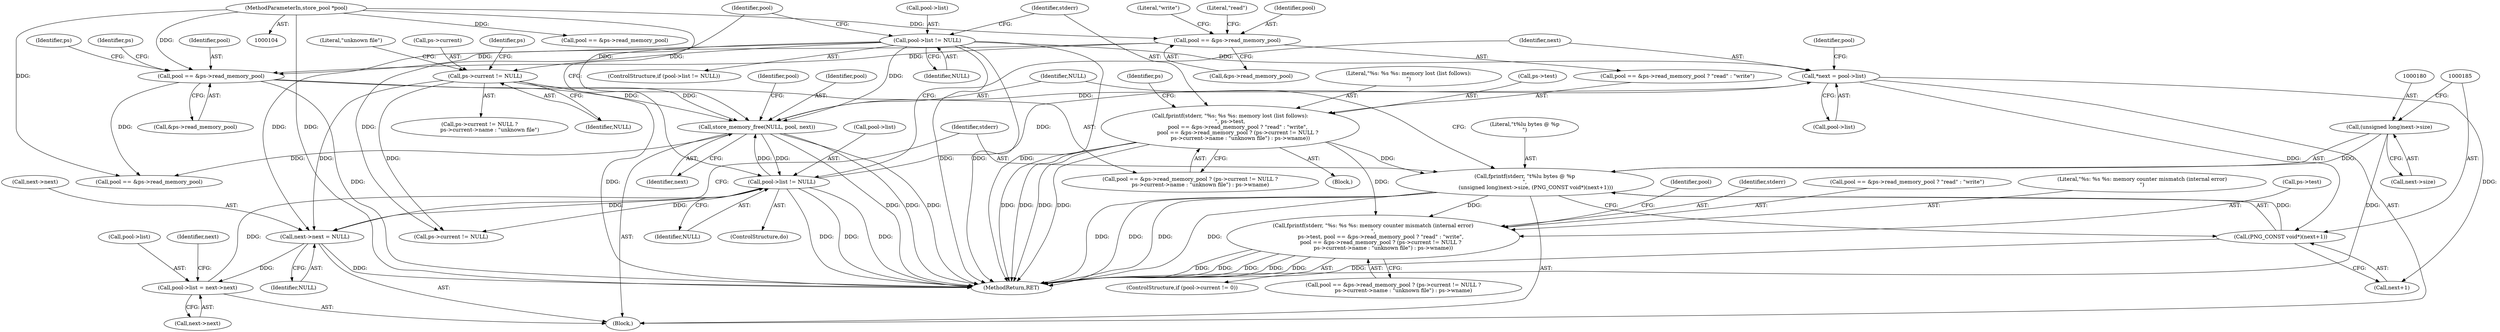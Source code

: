 digraph "0_Android_9d4853418ab2f754c2b63e091c29c5529b8b86ca_141@pointer" {
"1000224" [label="(Call,fprintf(stderr, \"%s: %s %s: memory counter mismatch (internal error)\n\",\n         ps->test, pool == &ps->read_memory_pool ? \"read\" : \"write\",\n         pool == &ps->read_memory_pool ? (ps->current != NULL ?\n            ps->current->name : \"unknown file\") : ps->wname))"];
"1000176" [label="(Call,fprintf(stderr, \"\t%lu bytes @ %p\n\",\n             (unsigned long)next->size, (PNG_CONST void*)(next+1)))"];
"1000115" [label="(Call,fprintf(stderr, \"%s: %s %s: memory lost (list follows):\n\", ps->test,\n         pool == &ps->read_memory_pool ? \"read\" : \"write\",\n         pool == &ps->read_memory_pool ? (ps->current != NULL ?\n            ps->current->name : \"unknown file\") : ps->wname))"];
"1000179" [label="(Call,(unsigned long)next->size)"];
"1000184" [label="(Call,(PNG_CONST void*)(next+1))"];
"1000159" [label="(Call,*next = pool->list)"];
"1000193" [label="(Call,pool->list != NULL)"];
"1000164" [label="(Call,pool->list = next->next)"];
"1000171" [label="(Call,next->next = NULL)"];
"1000138" [label="(Call,ps->current != NULL)"];
"1000109" [label="(Call,pool->list != NULL)"];
"1000189" [label="(Call,store_memory_free(NULL, pool, next))"];
"1000131" [label="(Call,pool == &ps->read_memory_pool)"];
"1000122" [label="(Call,pool == &ps->read_memory_pool)"];
"1000106" [label="(MethodParameterIn,store_pool *pool)"];
"1000110" [label="(Call,pool->list)"];
"1000159" [label="(Call,*next = pool->list)"];
"1000128" [label="(Literal,\"read\")"];
"1000137" [label="(Call,ps->current != NULL ?\n            ps->current->name : \"unknown file\")"];
"1000177" [label="(Identifier,stderr)"];
"1000166" [label="(Identifier,pool)"];
"1000113" [label="(Identifier,NULL)"];
"1000227" [label="(Call,ps->test)"];
"1000173" [label="(Identifier,next)"];
"1000178" [label="(Literal,\"\t%lu bytes @ %p\n\")"];
"1000142" [label="(Identifier,NULL)"];
"1000263" [label="(Identifier,pool)"];
"1000186" [label="(Call,next+1)"];
"1000224" [label="(Call,fprintf(stderr, \"%s: %s %s: memory counter mismatch (internal error)\n\",\n         ps->test, pool == &ps->read_memory_pool ? \"read\" : \"write\",\n         pool == &ps->read_memory_pool ? (ps->current != NULL ?\n            ps->current->name : \"unknown file\") : ps->wname))"];
"1000106" [label="(MethodParameterIn,store_pool *pool)"];
"1000247" [label="(Call,ps->current != NULL)"];
"1000184" [label="(Call,(PNG_CONST void*)(next+1))"];
"1000116" [label="(Identifier,stderr)"];
"1000189" [label="(Call,store_memory_free(NULL, pool, next))"];
"1000194" [label="(Call,pool->list)"];
"1000130" [label="(Call,pool == &ps->read_memory_pool ? (ps->current != NULL ?\n            ps->current->name : \"unknown file\") : ps->wname)"];
"1000225" [label="(Identifier,stderr)"];
"1000172" [label="(Call,next->next)"];
"1000239" [label="(Call,pool == &ps->read_memory_pool ? (ps->current != NULL ?\n            ps->current->name : \"unknown file\") : ps->wname)"];
"1000197" [label="(Identifier,NULL)"];
"1000175" [label="(Identifier,NULL)"];
"1000218" [label="(ControlStructure,if (pool->current != 0))"];
"1000131" [label="(Call,pool == &ps->read_memory_pool)"];
"1000122" [label="(Call,pool == &ps->read_memory_pool)"];
"1000124" [label="(Call,&ps->read_memory_pool)"];
"1000133" [label="(Call,&ps->read_memory_pool)"];
"1000123" [label="(Identifier,pool)"];
"1000118" [label="(Call,ps->test)"];
"1000160" [label="(Identifier,next)"];
"1000109" [label="(Call,pool->list != NULL)"];
"1000164" [label="(Call,pool->list = next->next)"];
"1000191" [label="(Identifier,pool)"];
"1000154" [label="(Identifier,ps)"];
"1000231" [label="(Call,pool == &ps->read_memory_pool)"];
"1000132" [label="(Identifier,pool)"];
"1000161" [label="(Call,pool->list)"];
"1000190" [label="(Identifier,NULL)"];
"1000115" [label="(Call,fprintf(stderr, \"%s: %s %s: memory lost (list follows):\n\", ps->test,\n         pool == &ps->read_memory_pool ? \"read\" : \"write\",\n         pool == &ps->read_memory_pool ? (ps->current != NULL ?\n            ps->current->name : \"unknown file\") : ps->wname))"];
"1000157" [label="(Block,)"];
"1000139" [label="(Call,ps->current)"];
"1000176" [label="(Call,fprintf(stderr, \"\t%lu bytes @ %p\n\",\n             (unsigned long)next->size, (PNG_CONST void*)(next+1)))"];
"1000193" [label="(Call,pool->list != NULL)"];
"1000140" [label="(Identifier,ps)"];
"1000165" [label="(Call,pool->list)"];
"1000156" [label="(ControlStructure,do)"];
"1000145" [label="(Identifier,ps)"];
"1000192" [label="(Identifier,next)"];
"1000117" [label="(Literal,\"%s: %s %s: memory lost (list follows):\n\")"];
"1000240" [label="(Call,pool == &ps->read_memory_pool)"];
"1000230" [label="(Call,pool == &ps->read_memory_pool ? \"read\" : \"write\")"];
"1000121" [label="(Call,pool == &ps->read_memory_pool ? \"read\" : \"write\")"];
"1000129" [label="(Literal,\"write\")"];
"1000114" [label="(Block,)"];
"1000201" [label="(Identifier,pool)"];
"1000150" [label="(Identifier,ps)"];
"1000108" [label="(ControlStructure,if (pool->list != NULL))"];
"1000171" [label="(Call,next->next = NULL)"];
"1000310" [label="(MethodReturn,RET)"];
"1000195" [label="(Identifier,pool)"];
"1000168" [label="(Call,next->next)"];
"1000181" [label="(Call,next->size)"];
"1000148" [label="(Literal,\"unknown file\")"];
"1000226" [label="(Literal,\"%s: %s %s: memory counter mismatch (internal error)\n\")"];
"1000138" [label="(Call,ps->current != NULL)"];
"1000179" [label="(Call,(unsigned long)next->size)"];
"1000224" -> "1000218"  [label="AST: "];
"1000224" -> "1000239"  [label="CFG: "];
"1000225" -> "1000224"  [label="AST: "];
"1000226" -> "1000224"  [label="AST: "];
"1000227" -> "1000224"  [label="AST: "];
"1000230" -> "1000224"  [label="AST: "];
"1000239" -> "1000224"  [label="AST: "];
"1000263" -> "1000224"  [label="CFG: "];
"1000224" -> "1000310"  [label="DDG: "];
"1000224" -> "1000310"  [label="DDG: "];
"1000224" -> "1000310"  [label="DDG: "];
"1000224" -> "1000310"  [label="DDG: "];
"1000224" -> "1000310"  [label="DDG: "];
"1000176" -> "1000224"  [label="DDG: "];
"1000115" -> "1000224"  [label="DDG: "];
"1000176" -> "1000157"  [label="AST: "];
"1000176" -> "1000184"  [label="CFG: "];
"1000177" -> "1000176"  [label="AST: "];
"1000178" -> "1000176"  [label="AST: "];
"1000179" -> "1000176"  [label="AST: "];
"1000184" -> "1000176"  [label="AST: "];
"1000190" -> "1000176"  [label="CFG: "];
"1000176" -> "1000310"  [label="DDG: "];
"1000176" -> "1000310"  [label="DDG: "];
"1000176" -> "1000310"  [label="DDG: "];
"1000176" -> "1000310"  [label="DDG: "];
"1000115" -> "1000176"  [label="DDG: "];
"1000179" -> "1000176"  [label="DDG: "];
"1000184" -> "1000176"  [label="DDG: "];
"1000115" -> "1000114"  [label="AST: "];
"1000115" -> "1000130"  [label="CFG: "];
"1000116" -> "1000115"  [label="AST: "];
"1000117" -> "1000115"  [label="AST: "];
"1000118" -> "1000115"  [label="AST: "];
"1000121" -> "1000115"  [label="AST: "];
"1000130" -> "1000115"  [label="AST: "];
"1000154" -> "1000115"  [label="CFG: "];
"1000115" -> "1000310"  [label="DDG: "];
"1000115" -> "1000310"  [label="DDG: "];
"1000115" -> "1000310"  [label="DDG: "];
"1000115" -> "1000310"  [label="DDG: "];
"1000179" -> "1000181"  [label="CFG: "];
"1000180" -> "1000179"  [label="AST: "];
"1000181" -> "1000179"  [label="AST: "];
"1000185" -> "1000179"  [label="CFG: "];
"1000179" -> "1000310"  [label="DDG: "];
"1000184" -> "1000186"  [label="CFG: "];
"1000185" -> "1000184"  [label="AST: "];
"1000186" -> "1000184"  [label="AST: "];
"1000184" -> "1000310"  [label="DDG: "];
"1000159" -> "1000184"  [label="DDG: "];
"1000159" -> "1000157"  [label="AST: "];
"1000159" -> "1000161"  [label="CFG: "];
"1000160" -> "1000159"  [label="AST: "];
"1000161" -> "1000159"  [label="AST: "];
"1000166" -> "1000159"  [label="CFG: "];
"1000193" -> "1000159"  [label="DDG: "];
"1000109" -> "1000159"  [label="DDG: "];
"1000159" -> "1000186"  [label="DDG: "];
"1000159" -> "1000189"  [label="DDG: "];
"1000193" -> "1000156"  [label="AST: "];
"1000193" -> "1000197"  [label="CFG: "];
"1000194" -> "1000193"  [label="AST: "];
"1000197" -> "1000193"  [label="AST: "];
"1000160" -> "1000193"  [label="CFG: "];
"1000201" -> "1000193"  [label="CFG: "];
"1000193" -> "1000310"  [label="DDG: "];
"1000193" -> "1000310"  [label="DDG: "];
"1000193" -> "1000310"  [label="DDG: "];
"1000193" -> "1000171"  [label="DDG: "];
"1000193" -> "1000189"  [label="DDG: "];
"1000164" -> "1000193"  [label="DDG: "];
"1000189" -> "1000193"  [label="DDG: "];
"1000193" -> "1000247"  [label="DDG: "];
"1000164" -> "1000157"  [label="AST: "];
"1000164" -> "1000168"  [label="CFG: "];
"1000165" -> "1000164"  [label="AST: "];
"1000168" -> "1000164"  [label="AST: "];
"1000173" -> "1000164"  [label="CFG: "];
"1000171" -> "1000164"  [label="DDG: "];
"1000171" -> "1000157"  [label="AST: "];
"1000171" -> "1000175"  [label="CFG: "];
"1000172" -> "1000171"  [label="AST: "];
"1000175" -> "1000171"  [label="AST: "];
"1000177" -> "1000171"  [label="CFG: "];
"1000171" -> "1000310"  [label="DDG: "];
"1000138" -> "1000171"  [label="DDG: "];
"1000109" -> "1000171"  [label="DDG: "];
"1000138" -> "1000137"  [label="AST: "];
"1000138" -> "1000142"  [label="CFG: "];
"1000139" -> "1000138"  [label="AST: "];
"1000142" -> "1000138"  [label="AST: "];
"1000145" -> "1000138"  [label="CFG: "];
"1000148" -> "1000138"  [label="CFG: "];
"1000138" -> "1000310"  [label="DDG: "];
"1000109" -> "1000138"  [label="DDG: "];
"1000138" -> "1000189"  [label="DDG: "];
"1000138" -> "1000247"  [label="DDG: "];
"1000109" -> "1000108"  [label="AST: "];
"1000109" -> "1000113"  [label="CFG: "];
"1000110" -> "1000109"  [label="AST: "];
"1000113" -> "1000109"  [label="AST: "];
"1000116" -> "1000109"  [label="CFG: "];
"1000201" -> "1000109"  [label="CFG: "];
"1000109" -> "1000310"  [label="DDG: "];
"1000109" -> "1000310"  [label="DDG: "];
"1000109" -> "1000310"  [label="DDG: "];
"1000109" -> "1000189"  [label="DDG: "];
"1000109" -> "1000247"  [label="DDG: "];
"1000189" -> "1000157"  [label="AST: "];
"1000189" -> "1000192"  [label="CFG: "];
"1000190" -> "1000189"  [label="AST: "];
"1000191" -> "1000189"  [label="AST: "];
"1000192" -> "1000189"  [label="AST: "];
"1000195" -> "1000189"  [label="CFG: "];
"1000189" -> "1000310"  [label="DDG: "];
"1000189" -> "1000310"  [label="DDG: "];
"1000189" -> "1000310"  [label="DDG: "];
"1000131" -> "1000189"  [label="DDG: "];
"1000106" -> "1000189"  [label="DDG: "];
"1000189" -> "1000231"  [label="DDG: "];
"1000131" -> "1000130"  [label="AST: "];
"1000131" -> "1000133"  [label="CFG: "];
"1000132" -> "1000131"  [label="AST: "];
"1000133" -> "1000131"  [label="AST: "];
"1000140" -> "1000131"  [label="CFG: "];
"1000150" -> "1000131"  [label="CFG: "];
"1000131" -> "1000310"  [label="DDG: "];
"1000122" -> "1000131"  [label="DDG: "];
"1000122" -> "1000131"  [label="DDG: "];
"1000106" -> "1000131"  [label="DDG: "];
"1000131" -> "1000231"  [label="DDG: "];
"1000122" -> "1000121"  [label="AST: "];
"1000122" -> "1000124"  [label="CFG: "];
"1000123" -> "1000122"  [label="AST: "];
"1000124" -> "1000122"  [label="AST: "];
"1000128" -> "1000122"  [label="CFG: "];
"1000129" -> "1000122"  [label="CFG: "];
"1000106" -> "1000122"  [label="DDG: "];
"1000106" -> "1000104"  [label="AST: "];
"1000106" -> "1000310"  [label="DDG: "];
"1000106" -> "1000231"  [label="DDG: "];
"1000106" -> "1000240"  [label="DDG: "];
}
